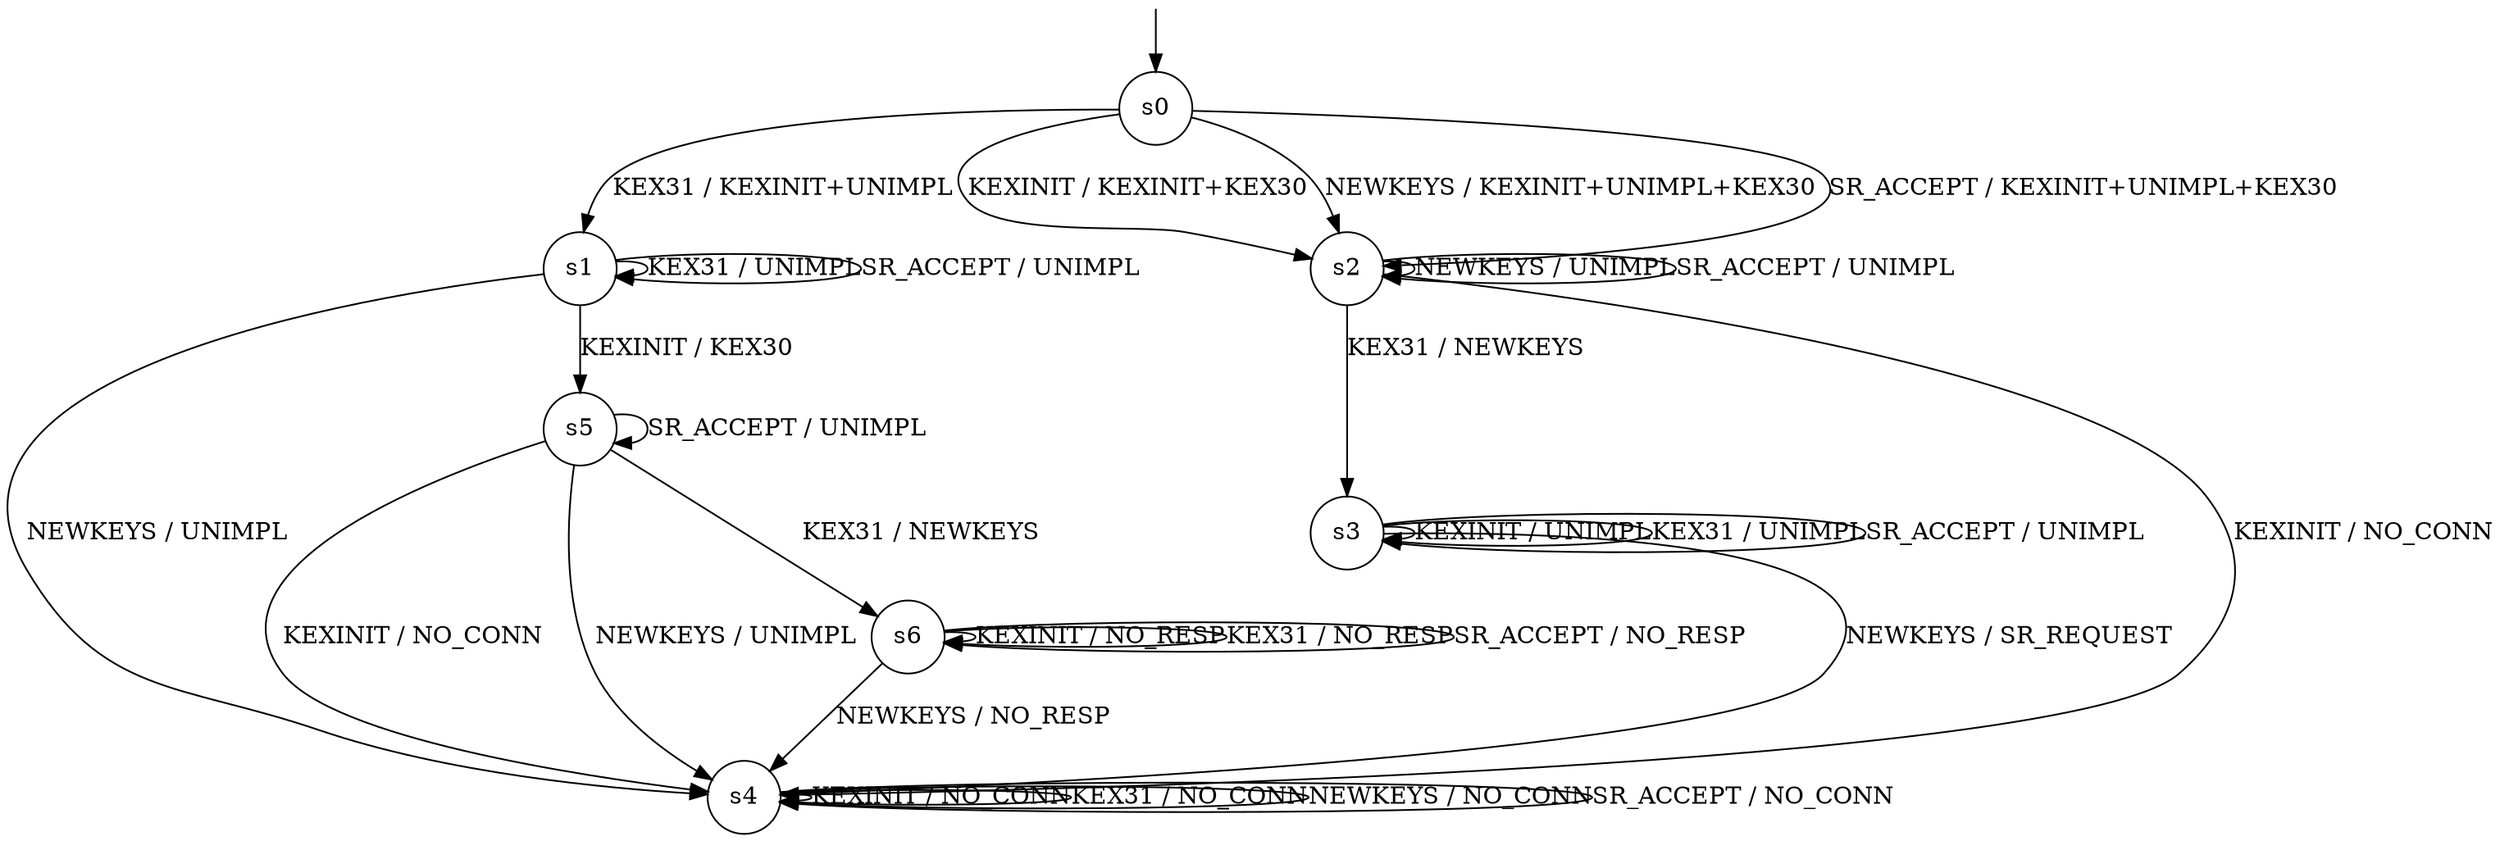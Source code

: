 digraph g {

	s0 [shape="circle" label="s0"];
	s1 [shape="circle" label="s1"];
	s2 [shape="circle" label="s2"];
	s3 [shape="circle" label="s3"];
	s4 [shape="circle" label="s4"];
	s5 [shape="circle" label="s5"];
	s6 [shape="circle" label="s6"];
	s0 -> s2 [label="KEXINIT / KEXINIT+KEX30"];
	s0 -> s1 [label="KEX31 / KEXINIT+UNIMPL"];
	s0 -> s2 [label="NEWKEYS / KEXINIT+UNIMPL+KEX30"];
	s0 -> s2 [label="SR_ACCEPT / KEXINIT+UNIMPL+KEX30"];
	s1 -> s5 [label="KEXINIT / KEX30"];
	s1 -> s1 [label="KEX31 / UNIMPL"];
	s1 -> s4 [label="NEWKEYS / UNIMPL"];
	s1 -> s1 [label="SR_ACCEPT / UNIMPL"];
	s2 -> s4 [label="KEXINIT / NO_CONN"];
	s2 -> s3 [label="KEX31 / NEWKEYS"];
	s2 -> s2 [label="NEWKEYS / UNIMPL"];
	s2 -> s2 [label="SR_ACCEPT / UNIMPL"];
	s3 -> s3 [label="KEXINIT / UNIMPL"];
	s3 -> s3 [label="KEX31 / UNIMPL"];
	s3 -> s4 [label="NEWKEYS / SR_REQUEST"];
	s3 -> s3 [label="SR_ACCEPT / UNIMPL"];
	s4 -> s4 [label="KEXINIT / NO_CONN"];
	s4 -> s4 [label="KEX31 / NO_CONN"];
	s4 -> s4 [label="NEWKEYS / NO_CONN"];
	s4 -> s4 [label="SR_ACCEPT / NO_CONN"];
	s5 -> s4 [label="KEXINIT / NO_CONN"];
	s5 -> s6 [label="KEX31 / NEWKEYS"];
	s5 -> s4 [label="NEWKEYS / UNIMPL"];
	s5 -> s5 [label="SR_ACCEPT / UNIMPL"];
	s6 -> s6 [label="KEXINIT / NO_RESP"];
	s6 -> s6 [label="KEX31 / NO_RESP"];
	s6 -> s4 [label="NEWKEYS / NO_RESP"];
	s6 -> s6 [label="SR_ACCEPT / NO_RESP"];

__start0 [label="" shape="none" width="0" height="0"];
__start0 -> s0;

}
